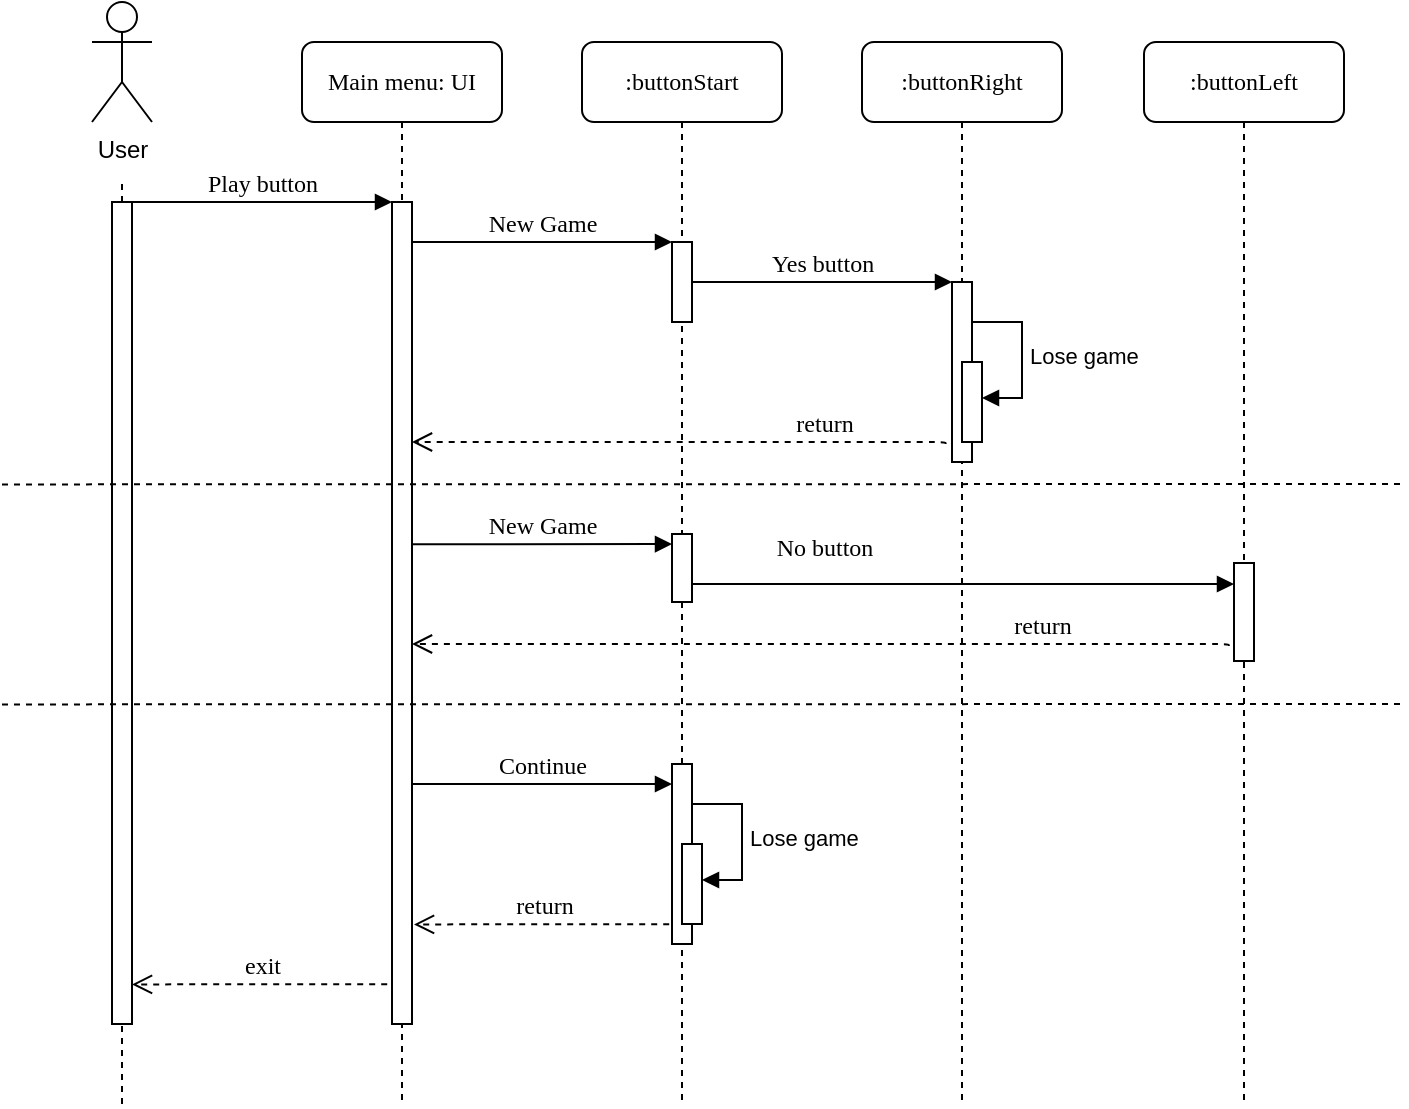 <mxfile version="14.0.1" type="device"><diagram id="h9st2DXIC28NBQSLLTS9" name="Page-1"><mxGraphModel dx="1543" dy="876" grid="1" gridSize="10" guides="1" tooltips="1" connect="1" arrows="1" fold="1" page="1" pageScale="1" pageWidth="827" pageHeight="1169" math="0" shadow="0"><root><mxCell id="0"/><mxCell id="1" parent="0"/><mxCell id="5oZ1idAoIEOfA9_rG4AP-1" value=":buttonStart" style="shape=umlLifeline;perimeter=lifelinePerimeter;whiteSpace=wrap;html=1;container=1;collapsible=0;recursiveResize=0;outlineConnect=0;rounded=1;shadow=0;comic=0;labelBackgroundColor=none;strokeWidth=1;fontFamily=Verdana;fontSize=12;align=center;" vertex="1" parent="1"><mxGeometry x="299" y="309" width="100" height="531" as="geometry"/></mxCell><mxCell id="5oZ1idAoIEOfA9_rG4AP-2" value="" style="html=1;points=[];perimeter=orthogonalPerimeter;rounded=0;shadow=0;comic=0;labelBackgroundColor=none;strokeWidth=1;fontFamily=Verdana;fontSize=12;align=center;" vertex="1" parent="5oZ1idAoIEOfA9_rG4AP-1"><mxGeometry x="45" y="100" width="10" height="40" as="geometry"/></mxCell><mxCell id="5oZ1idAoIEOfA9_rG4AP-46" value="" style="html=1;points=[];perimeter=orthogonalPerimeter;rounded=0;shadow=0;comic=0;labelBackgroundColor=none;strokeWidth=1;fontFamily=Verdana;fontSize=12;align=center;" vertex="1" parent="5oZ1idAoIEOfA9_rG4AP-1"><mxGeometry x="45" y="246" width="10" height="34" as="geometry"/></mxCell><mxCell id="5oZ1idAoIEOfA9_rG4AP-52" value="" style="html=1;points=[];perimeter=orthogonalPerimeter;rounded=0;shadow=0;comic=0;labelBackgroundColor=none;strokeWidth=1;fontFamily=Verdana;fontSize=12;align=center;" vertex="1" parent="5oZ1idAoIEOfA9_rG4AP-1"><mxGeometry x="45" y="361" width="10" height="90" as="geometry"/></mxCell><mxCell id="5oZ1idAoIEOfA9_rG4AP-53" value="" style="html=1;points=[];perimeter=orthogonalPerimeter;" vertex="1" parent="5oZ1idAoIEOfA9_rG4AP-1"><mxGeometry x="50" y="401" width="10" height="40" as="geometry"/></mxCell><mxCell id="5oZ1idAoIEOfA9_rG4AP-54" value="Lose game" style="edgeStyle=orthogonalEdgeStyle;html=1;align=left;spacingLeft=2;endArrow=block;rounded=0;" edge="1" parent="5oZ1idAoIEOfA9_rG4AP-1" target="5oZ1idAoIEOfA9_rG4AP-53"><mxGeometry relative="1" as="geometry"><mxPoint x="55" y="381" as="sourcePoint"/><Array as="points"><mxPoint x="80" y="381"/><mxPoint x="80" y="419"/></Array></mxGeometry></mxCell><mxCell id="5oZ1idAoIEOfA9_rG4AP-5" value=":buttonRight" style="shape=umlLifeline;perimeter=lifelinePerimeter;whiteSpace=wrap;html=1;container=1;collapsible=0;recursiveResize=0;outlineConnect=0;rounded=1;shadow=0;comic=0;labelBackgroundColor=none;strokeWidth=1;fontFamily=Verdana;fontSize=12;align=center;" vertex="1" parent="1"><mxGeometry x="439" y="309" width="100" height="531" as="geometry"/></mxCell><mxCell id="5oZ1idAoIEOfA9_rG4AP-6" value="" style="html=1;points=[];perimeter=orthogonalPerimeter;rounded=0;shadow=0;comic=0;labelBackgroundColor=none;strokeWidth=1;fontFamily=Verdana;fontSize=12;align=center;" vertex="1" parent="5oZ1idAoIEOfA9_rG4AP-5"><mxGeometry x="45" y="120" width="10" height="90" as="geometry"/></mxCell><mxCell id="5oZ1idAoIEOfA9_rG4AP-8" value="Main menu: UI" style="shape=umlLifeline;perimeter=lifelinePerimeter;whiteSpace=wrap;html=1;container=0;collapsible=0;recursiveResize=0;outlineConnect=0;rounded=1;shadow=0;comic=0;labelBackgroundColor=none;strokeWidth=1;fontFamily=Verdana;fontSize=12;align=center;" vertex="1" parent="1"><mxGeometry x="159" y="309" width="100" height="531" as="geometry"/></mxCell><mxCell id="5oZ1idAoIEOfA9_rG4AP-12" value="New Game" style="html=1;verticalAlign=bottom;endArrow=block;entryX=0;entryY=0;labelBackgroundColor=none;fontFamily=Verdana;fontSize=12;edgeStyle=elbowEdgeStyle;elbow=vertical;" edge="1" parent="1"><mxGeometry relative="1" as="geometry"><mxPoint x="214" y="409" as="sourcePoint"/><mxPoint x="344" y="409" as="targetPoint"/></mxGeometry></mxCell><mxCell id="5oZ1idAoIEOfA9_rG4AP-13" value="Yes button" style="html=1;verticalAlign=bottom;endArrow=block;entryX=0;entryY=0;labelBackgroundColor=none;fontFamily=Verdana;fontSize=12;edgeStyle=elbowEdgeStyle;elbow=vertical;" edge="1" parent="1" source="5oZ1idAoIEOfA9_rG4AP-2" target="5oZ1idAoIEOfA9_rG4AP-6"><mxGeometry relative="1" as="geometry"><mxPoint x="429" y="429" as="sourcePoint"/></mxGeometry></mxCell><mxCell id="5oZ1idAoIEOfA9_rG4AP-14" value="User" style="shape=umlActor;verticalLabelPosition=bottom;verticalAlign=top;html=1;" vertex="1" parent="1"><mxGeometry x="54" y="289" width="30" height="60" as="geometry"/></mxCell><mxCell id="5oZ1idAoIEOfA9_rG4AP-15" value="" style="html=1;points=[];perimeter=orthogonalPerimeter;rounded=0;shadow=0;comic=0;labelBackgroundColor=none;strokeWidth=1;fontFamily=Verdana;fontSize=12;align=center;" vertex="1" parent="1"><mxGeometry x="204" y="389" width="10" height="411" as="geometry"/></mxCell><mxCell id="5oZ1idAoIEOfA9_rG4AP-16" value="" style="endArrow=none;dashed=1;html=1;" edge="1" parent="1" source="5oZ1idAoIEOfA9_rG4AP-17"><mxGeometry width="50" height="50" relative="1" as="geometry"><mxPoint x="99" y="879" as="sourcePoint"/><mxPoint x="69" y="379" as="targetPoint"/></mxGeometry></mxCell><mxCell id="5oZ1idAoIEOfA9_rG4AP-17" value="" style="html=1;points=[];perimeter=orthogonalPerimeter;" vertex="1" parent="1"><mxGeometry x="64" y="389" width="10" height="411" as="geometry"/></mxCell><mxCell id="5oZ1idAoIEOfA9_rG4AP-18" value="" style="endArrow=none;dashed=1;html=1;" edge="1" parent="1" target="5oZ1idAoIEOfA9_rG4AP-17"><mxGeometry width="50" height="50" relative="1" as="geometry"><mxPoint x="69" y="840" as="sourcePoint"/><mxPoint x="99" y="379" as="targetPoint"/></mxGeometry></mxCell><mxCell id="5oZ1idAoIEOfA9_rG4AP-19" value="Play button" style="html=1;verticalAlign=bottom;endArrow=block;entryX=0;entryY=0;labelBackgroundColor=none;fontFamily=Verdana;fontSize=12;edgeStyle=elbowEdgeStyle;elbow=vertical;" edge="1" parent="1"><mxGeometry relative="1" as="geometry"><mxPoint x="74" y="389" as="sourcePoint"/><mxPoint x="204" y="389" as="targetPoint"/></mxGeometry></mxCell><mxCell id="5oZ1idAoIEOfA9_rG4AP-23" value="" style="html=1;points=[];perimeter=orthogonalPerimeter;" vertex="1" parent="1"><mxGeometry x="489" y="469" width="10" height="40" as="geometry"/></mxCell><mxCell id="5oZ1idAoIEOfA9_rG4AP-24" value="Lose game" style="edgeStyle=orthogonalEdgeStyle;html=1;align=left;spacingLeft=2;endArrow=block;rounded=0;" edge="1" parent="1" target="5oZ1idAoIEOfA9_rG4AP-23"><mxGeometry relative="1" as="geometry"><mxPoint x="494" y="449" as="sourcePoint"/><Array as="points"><mxPoint x="519" y="449"/><mxPoint x="519" y="487"/></Array></mxGeometry></mxCell><mxCell id="5oZ1idAoIEOfA9_rG4AP-30" value="return" style="html=1;verticalAlign=bottom;endArrow=open;dashed=1;endSize=8;labelBackgroundColor=none;fontFamily=Verdana;fontSize=12;edgeStyle=elbowEdgeStyle;elbow=vertical;exitX=-0.32;exitY=0.9;exitDx=0;exitDy=0;exitPerimeter=0;" edge="1" parent="1" source="5oZ1idAoIEOfA9_rG4AP-6"><mxGeometry x="-0.538" relative="1" as="geometry"><mxPoint x="214" y="509" as="targetPoint"/><Array as="points"><mxPoint x="304" y="509"/><mxPoint x="334" y="509"/></Array><mxPoint x="344" y="509" as="sourcePoint"/><mxPoint as="offset"/></mxGeometry></mxCell><mxCell id="5oZ1idAoIEOfA9_rG4AP-36" value="" style="endArrow=none;dashed=1;html=1;" edge="1" parent="1"><mxGeometry width="50" height="50" relative="1" as="geometry"><mxPoint x="9" y="530.2" as="sourcePoint"/><mxPoint x="710" y="530" as="targetPoint"/></mxGeometry></mxCell><mxCell id="5oZ1idAoIEOfA9_rG4AP-39" value="" style="endArrow=none;dashed=1;html=1;" edge="1" parent="1"><mxGeometry width="50" height="50" relative="1" as="geometry"><mxPoint x="9" y="640.2" as="sourcePoint"/><mxPoint x="710" y="640" as="targetPoint"/></mxGeometry></mxCell><mxCell id="5oZ1idAoIEOfA9_rG4AP-41" value=":buttonLeft" style="shape=umlLifeline;perimeter=lifelinePerimeter;whiteSpace=wrap;html=1;container=1;collapsible=0;recursiveResize=0;outlineConnect=0;rounded=1;shadow=0;comic=0;labelBackgroundColor=none;strokeWidth=1;fontFamily=Verdana;fontSize=12;align=center;" vertex="1" parent="1"><mxGeometry x="580" y="309" width="100" height="531" as="geometry"/></mxCell><mxCell id="5oZ1idAoIEOfA9_rG4AP-42" value="" style="html=1;points=[];perimeter=orthogonalPerimeter;rounded=0;shadow=0;comic=0;labelBackgroundColor=none;strokeWidth=1;fontFamily=Verdana;fontSize=12;align=center;" vertex="1" parent="5oZ1idAoIEOfA9_rG4AP-41"><mxGeometry x="45" y="260.5" width="10" height="49" as="geometry"/></mxCell><mxCell id="5oZ1idAoIEOfA9_rG4AP-45" value="No button" style="html=1;verticalAlign=bottom;endArrow=block;labelBackgroundColor=none;fontFamily=Verdana;fontSize=12;edgeStyle=elbowEdgeStyle;elbow=vertical;" edge="1" parent="1" target="5oZ1idAoIEOfA9_rG4AP-42"><mxGeometry x="-0.516" y="9" relative="1" as="geometry"><mxPoint x="354" y="580" as="sourcePoint"/><mxPoint x="600" y="569" as="targetPoint"/><Array as="points"><mxPoint x="400" y="580"/></Array><mxPoint as="offset"/></mxGeometry></mxCell><mxCell id="5oZ1idAoIEOfA9_rG4AP-47" value="New Game" style="html=1;verticalAlign=bottom;endArrow=block;entryX=0;entryY=0;labelBackgroundColor=none;fontFamily=Verdana;fontSize=12;edgeStyle=elbowEdgeStyle;elbow=vertical;" edge="1" parent="1"><mxGeometry relative="1" as="geometry"><mxPoint x="214" y="560.17" as="sourcePoint"/><mxPoint x="344" y="560.17" as="targetPoint"/></mxGeometry></mxCell><mxCell id="5oZ1idAoIEOfA9_rG4AP-49" value="return" style="html=1;verticalAlign=bottom;endArrow=open;dashed=1;endSize=8;labelBackgroundColor=none;fontFamily=Verdana;fontSize=12;edgeStyle=elbowEdgeStyle;elbow=vertical;exitX=-0.32;exitY=0.9;exitDx=0;exitDy=0;exitPerimeter=0;" edge="1" parent="1"><mxGeometry x="-0.538" relative="1" as="geometry"><mxPoint x="214" y="610" as="targetPoint"/><Array as="points"><mxPoint x="620" y="610"/></Array><mxPoint x="622.4" y="611.0" as="sourcePoint"/><mxPoint as="offset"/></mxGeometry></mxCell><mxCell id="5oZ1idAoIEOfA9_rG4AP-51" value="Continue" style="html=1;verticalAlign=bottom;endArrow=block;entryX=0;entryY=0;labelBackgroundColor=none;fontFamily=Verdana;fontSize=12;edgeStyle=elbowEdgeStyle;elbow=vertical;" edge="1" parent="1"><mxGeometry relative="1" as="geometry"><mxPoint x="214" y="680" as="sourcePoint"/><mxPoint x="344" y="680" as="targetPoint"/></mxGeometry></mxCell><mxCell id="5oZ1idAoIEOfA9_rG4AP-55" value="return" style="html=1;verticalAlign=bottom;endArrow=open;dashed=1;endSize=8;labelBackgroundColor=none;fontFamily=Verdana;fontSize=12;edgeStyle=elbowEdgeStyle;elbow=vertical;exitX=-0.14;exitY=0.89;exitDx=0;exitDy=0;exitPerimeter=0;" edge="1" parent="1" source="5oZ1idAoIEOfA9_rG4AP-52"><mxGeometry x="-0.022" relative="1" as="geometry"><mxPoint x="215" y="750" as="targetPoint"/><Array as="points"><mxPoint x="335.6" y="750.2"/></Array><mxPoint x="338.0" y="751.2" as="sourcePoint"/><mxPoint as="offset"/></mxGeometry></mxCell><mxCell id="5oZ1idAoIEOfA9_rG4AP-56" value="exit" style="html=1;verticalAlign=bottom;endArrow=open;dashed=1;endSize=8;labelBackgroundColor=none;fontFamily=Verdana;fontSize=12;edgeStyle=elbowEdgeStyle;elbow=vertical;exitX=-0.14;exitY=0.89;exitDx=0;exitDy=0;exitPerimeter=0;" edge="1" parent="1"><mxGeometry x="-0.022" relative="1" as="geometry"><mxPoint x="74" y="780" as="targetPoint"/><Array as="points"><mxPoint x="194.6" y="780.2"/></Array><mxPoint x="201.6" y="780.1" as="sourcePoint"/><mxPoint as="offset"/></mxGeometry></mxCell></root></mxGraphModel></diagram></mxfile>